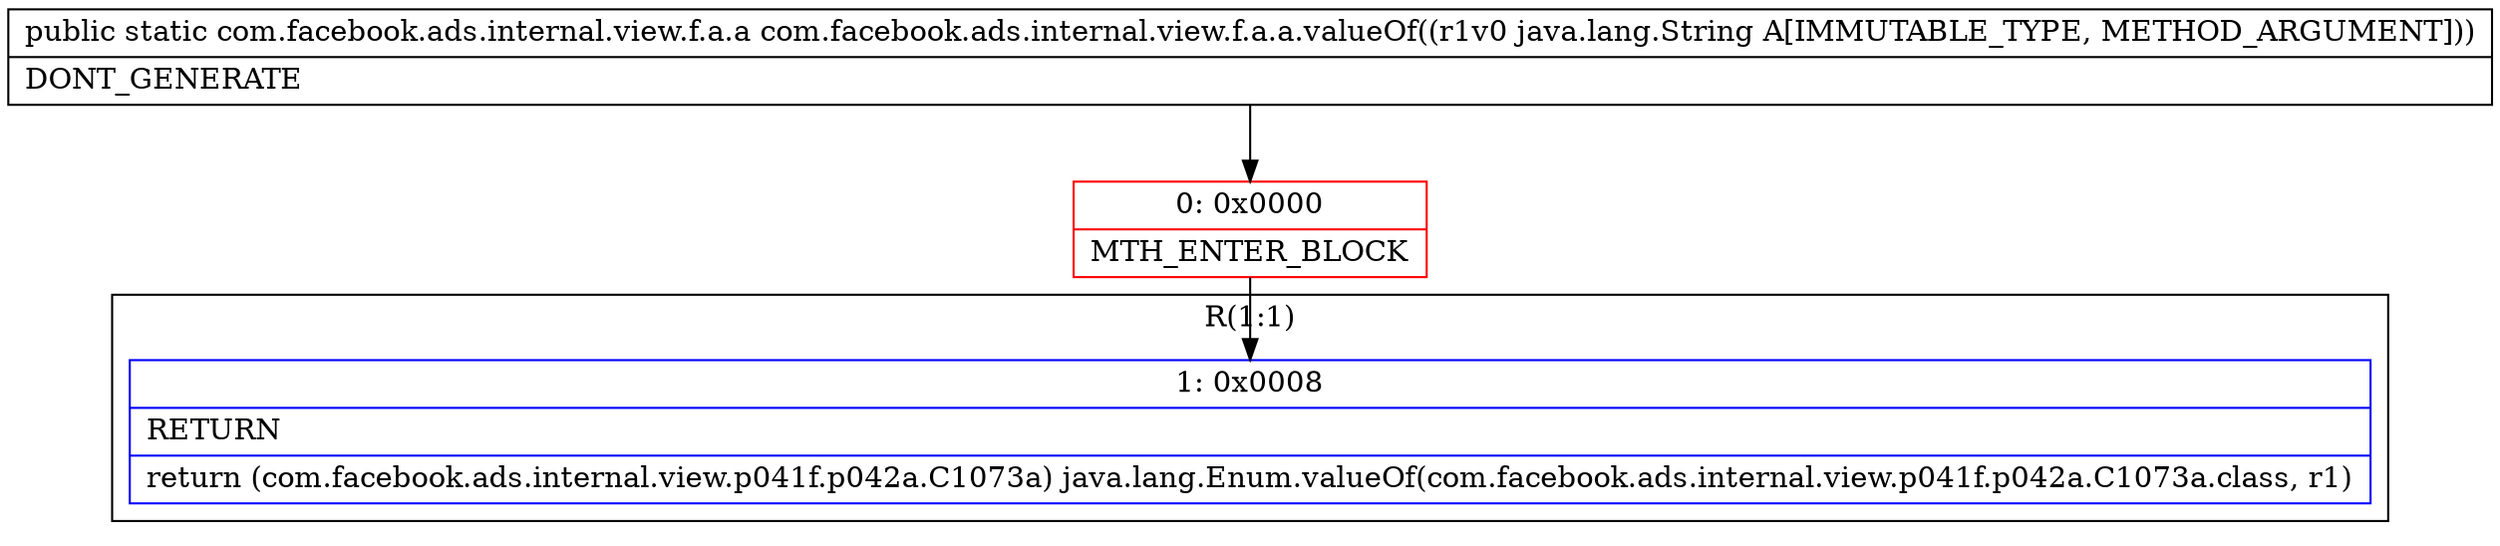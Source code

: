 digraph "CFG forcom.facebook.ads.internal.view.f.a.a.valueOf(Ljava\/lang\/String;)Lcom\/facebook\/ads\/internal\/view\/f\/a\/a;" {
subgraph cluster_Region_1923784878 {
label = "R(1:1)";
node [shape=record,color=blue];
Node_1 [shape=record,label="{1\:\ 0x0008|RETURN\l|return (com.facebook.ads.internal.view.p041f.p042a.C1073a) java.lang.Enum.valueOf(com.facebook.ads.internal.view.p041f.p042a.C1073a.class, r1)\l}"];
}
Node_0 [shape=record,color=red,label="{0\:\ 0x0000|MTH_ENTER_BLOCK\l}"];
MethodNode[shape=record,label="{public static com.facebook.ads.internal.view.f.a.a com.facebook.ads.internal.view.f.a.a.valueOf((r1v0 java.lang.String A[IMMUTABLE_TYPE, METHOD_ARGUMENT]))  | DONT_GENERATE\l}"];
MethodNode -> Node_0;
Node_0 -> Node_1;
}

